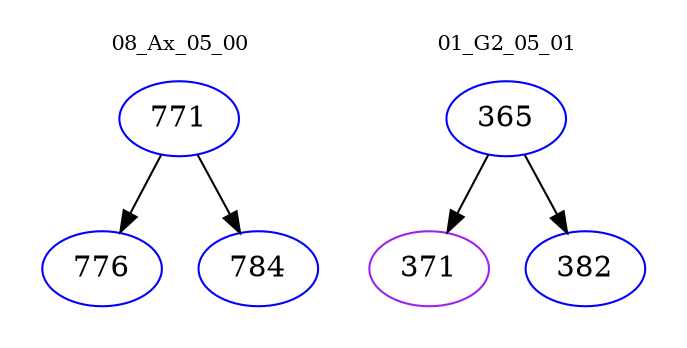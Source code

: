 digraph{
subgraph cluster_0 {
color = white
label = "08_Ax_05_00";
fontsize=10;
T0_771 [label="771", color="blue"]
T0_771 -> T0_776 [color="black"]
T0_776 [label="776", color="blue"]
T0_771 -> T0_784 [color="black"]
T0_784 [label="784", color="blue"]
}
subgraph cluster_1 {
color = white
label = "01_G2_05_01";
fontsize=10;
T1_365 [label="365", color="blue"]
T1_365 -> T1_371 [color="black"]
T1_371 [label="371", color="purple"]
T1_365 -> T1_382 [color="black"]
T1_382 [label="382", color="blue"]
}
}
